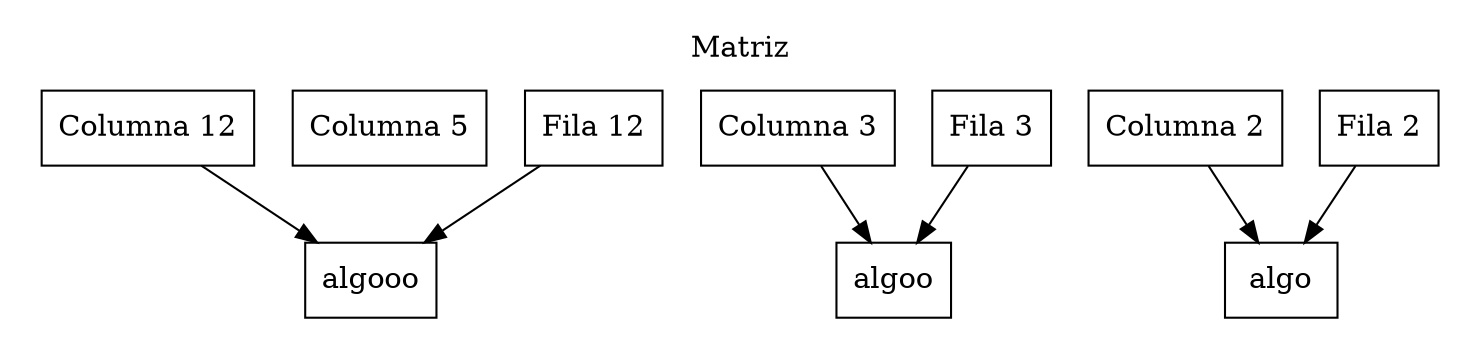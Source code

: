 digraph G {
	node[shape=record];
	graph[pencolor=transparent];
	rankdir=TB;
	subgraph cluster_0{
		label = "Matriz";
		f2 [label = "Fila 2"];
		f3 [label = "Fila 3"];
		f12 [label = "Fila 12"];
		c2 [label = "Columna 2"];
		c3 [label = "Columna 3"];
		c5 [label = "Columna 5"];
		c12 [label = "Columna 12"];
		n2_2 [label = "algo"];
		f2 -> n2_2;
		c2 -> n2_2;
		n3_3 [label = "algoo"];
		f3 -> n3_3;
		c3 -> n3_3;
		n12_12 [label = "algooo"];
		f12 -> n12_12;
		c12 -> n12_12;
	}
}
